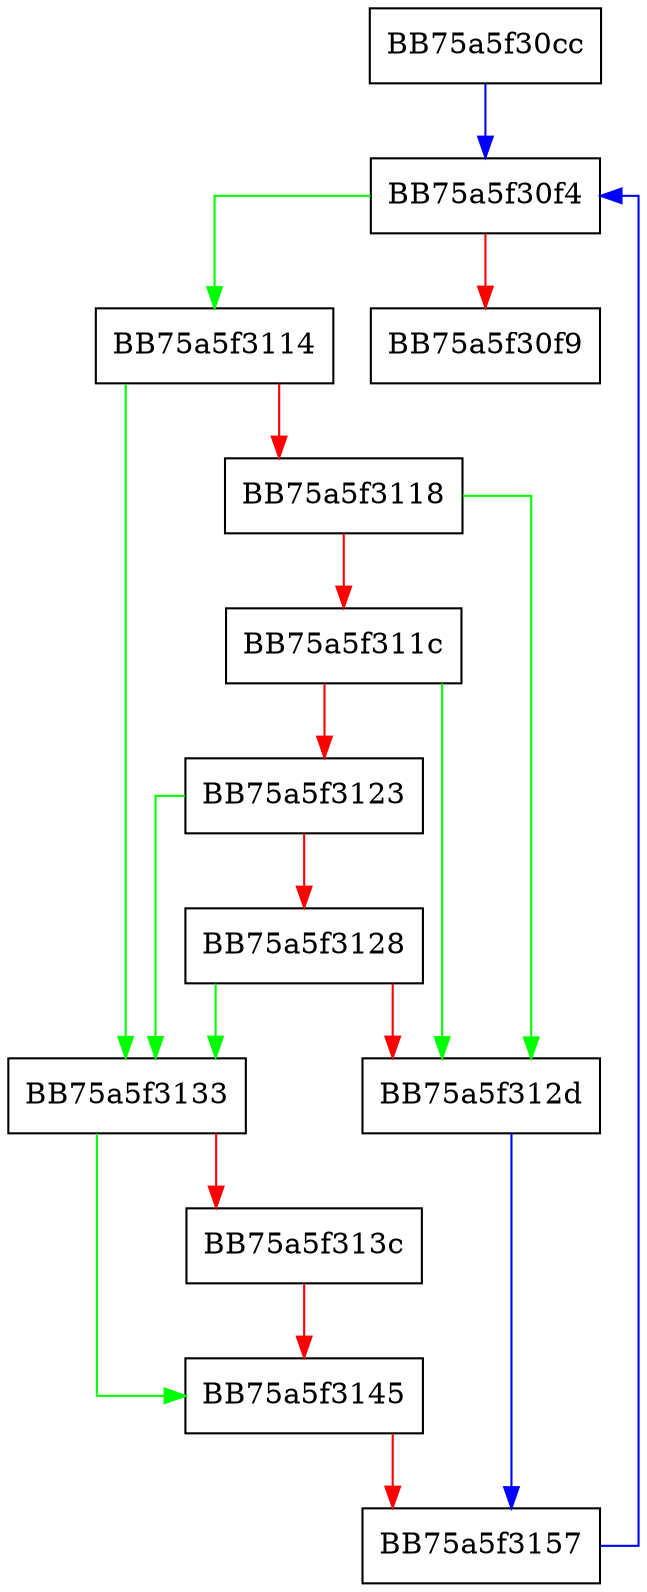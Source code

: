 digraph sqlite3VdbeDeleteAuxData {
  node [shape="box"];
  graph [splines=ortho];
  BB75a5f30cc -> BB75a5f30f4 [color="blue"];
  BB75a5f30f4 -> BB75a5f3114 [color="green"];
  BB75a5f30f4 -> BB75a5f30f9 [color="red"];
  BB75a5f3114 -> BB75a5f3133 [color="green"];
  BB75a5f3114 -> BB75a5f3118 [color="red"];
  BB75a5f3118 -> BB75a5f312d [color="green"];
  BB75a5f3118 -> BB75a5f311c [color="red"];
  BB75a5f311c -> BB75a5f312d [color="green"];
  BB75a5f311c -> BB75a5f3123 [color="red"];
  BB75a5f3123 -> BB75a5f3133 [color="green"];
  BB75a5f3123 -> BB75a5f3128 [color="red"];
  BB75a5f3128 -> BB75a5f3133 [color="green"];
  BB75a5f3128 -> BB75a5f312d [color="red"];
  BB75a5f312d -> BB75a5f3157 [color="blue"];
  BB75a5f3133 -> BB75a5f3145 [color="green"];
  BB75a5f3133 -> BB75a5f313c [color="red"];
  BB75a5f313c -> BB75a5f3145 [color="red"];
  BB75a5f3145 -> BB75a5f3157 [color="red"];
  BB75a5f3157 -> BB75a5f30f4 [color="blue"];
}